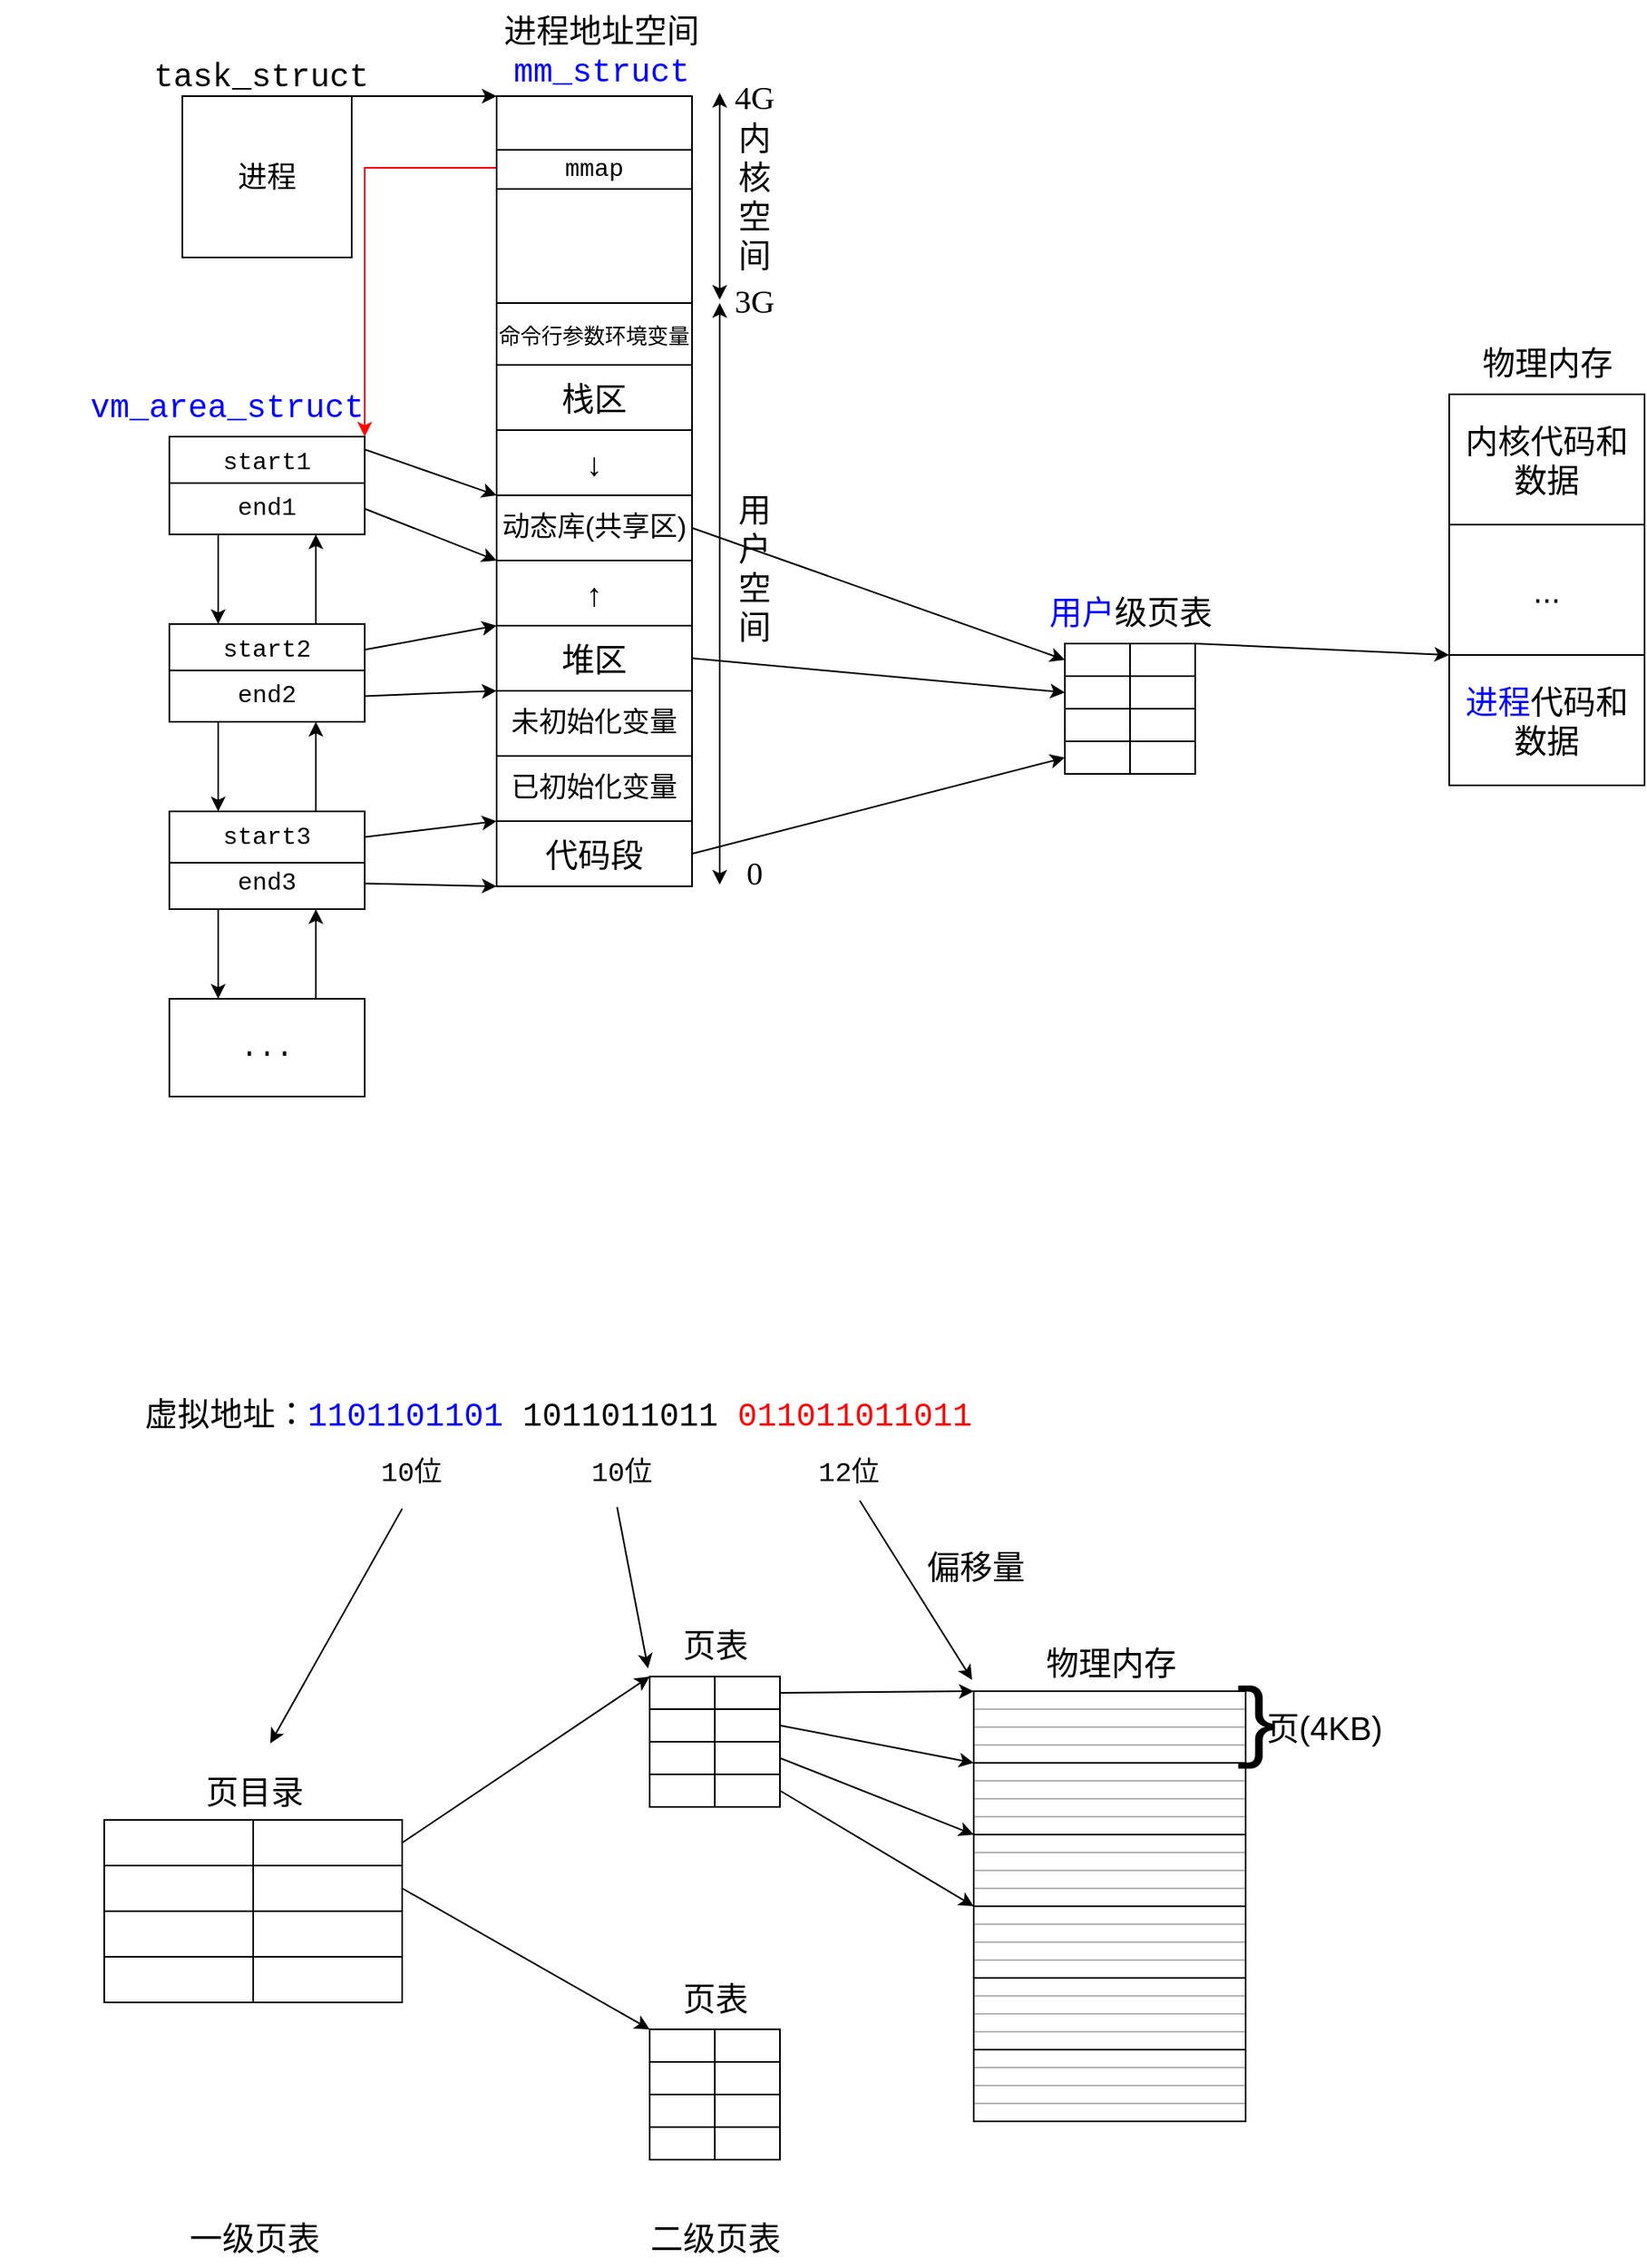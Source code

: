 <mxfile version="21.1.2" type="device">
  <diagram name="第 1 页" id="lLVXQVfyiyBHXDDwRLaL">
    <mxGraphModel dx="2056" dy="850" grid="0" gridSize="10" guides="1" tooltips="1" connect="1" arrows="1" fold="1" page="1" pageScale="1" pageWidth="1654" pageHeight="2336" math="0" shadow="0">
      <root>
        <mxCell id="0" />
        <mxCell id="1" parent="0" />
        <mxCell id="gw6mBz9omCqmBfA4A2pD-55" value="&lt;font style=&quot;font-size: 18px;&quot;&gt;进程&lt;/font&gt;" style="rounded=0;whiteSpace=wrap;html=1;" vertex="1" parent="1">
          <mxGeometry x="680" y="557" width="104" height="99" as="geometry" />
        </mxCell>
        <mxCell id="gw6mBz9omCqmBfA4A2pD-1" style="rounded=0;orthogonalLoop=1;jettySize=auto;html=1;exitX=1;exitY=0;exitDx=0;exitDy=0;entryX=0;entryY=0;entryDx=0;entryDy=0;" edge="1" parent="1" source="gw6mBz9omCqmBfA4A2pD-55" target="gw6mBz9omCqmBfA4A2pD-3">
          <mxGeometry relative="1" as="geometry">
            <mxPoint x="767" y="557.5" as="sourcePoint" />
            <mxPoint x="811" y="580" as="targetPoint" />
          </mxGeometry>
        </mxCell>
        <mxCell id="gw6mBz9omCqmBfA4A2pD-3" value="" style="rounded=0;whiteSpace=wrap;html=1;" vertex="1" parent="1">
          <mxGeometry x="873" y="557" width="120" height="130" as="geometry" />
        </mxCell>
        <mxCell id="gw6mBz9omCqmBfA4A2pD-4" value="&lt;font style=&quot;font-size: 20px;&quot;&gt;进程地址空间&lt;br&gt;&lt;font color=&quot;#0000ff&quot; face=&quot;Courier New&quot;&gt;mm_struct&lt;/font&gt;&lt;br&gt;&lt;/font&gt;" style="text;html=1;align=center;verticalAlign=middle;resizable=0;points=[];autosize=1;strokeColor=none;fillColor=none;" vertex="1" parent="1">
          <mxGeometry x="868" y="498" width="138" height="62" as="geometry" />
        </mxCell>
        <mxCell id="gw6mBz9omCqmBfA4A2pD-5" value="&lt;font face=&quot;Courier New&quot; style=&quot;font-size: 20px;&quot;&gt;task_struct&lt;/font&gt;" style="text;html=1;align=center;verticalAlign=middle;resizable=0;points=[];autosize=1;strokeColor=none;fillColor=none;" vertex="1" parent="1">
          <mxGeometry x="653" y="527" width="150" height="36" as="geometry" />
        </mxCell>
        <mxCell id="gw6mBz9omCqmBfA4A2pD-6" value="&lt;font style=&quot;font-size: 13px;&quot;&gt;命令行参数环境变量&lt;/font&gt;" style="rounded=0;whiteSpace=wrap;html=1;fontSize=13;" vertex="1" parent="1">
          <mxGeometry x="873" y="684" width="120" height="40" as="geometry" />
        </mxCell>
        <mxCell id="gw6mBz9omCqmBfA4A2pD-7" value="已初始化变量" style="rounded=0;whiteSpace=wrap;html=1;fontSize=17;" vertex="1" parent="1">
          <mxGeometry x="873" y="962" width="120" height="40" as="geometry" />
        </mxCell>
        <mxCell id="gw6mBz9omCqmBfA4A2pD-8" value="&lt;font style=&quot;font-size: 20px;&quot;&gt;栈区&lt;/font&gt;" style="rounded=0;whiteSpace=wrap;html=1;" vertex="1" parent="1">
          <mxGeometry x="873" y="722" width="120" height="40" as="geometry" />
        </mxCell>
        <mxCell id="gw6mBz9omCqmBfA4A2pD-81" style="rounded=0;orthogonalLoop=1;jettySize=auto;html=1;exitX=1;exitY=0.5;exitDx=0;exitDy=0;entryX=0;entryY=0.5;entryDx=0;entryDy=0;" edge="1" parent="1" source="gw6mBz9omCqmBfA4A2pD-10" target="gw6mBz9omCqmBfA4A2pD-40">
          <mxGeometry relative="1" as="geometry" />
        </mxCell>
        <mxCell id="gw6mBz9omCqmBfA4A2pD-9" value="&lt;font style=&quot;font-size: 17px;&quot;&gt;未初始化变量&lt;/font&gt;" style="rounded=0;whiteSpace=wrap;html=1;fontSize=17;" vertex="1" parent="1">
          <mxGeometry x="873" y="922" width="120" height="40" as="geometry" />
        </mxCell>
        <mxCell id="gw6mBz9omCqmBfA4A2pD-10" value="&lt;font style=&quot;font-size: 20px;&quot;&gt;堆区&lt;/font&gt;" style="rounded=0;whiteSpace=wrap;html=1;" vertex="1" parent="1">
          <mxGeometry x="873" y="882" width="120" height="40" as="geometry" />
        </mxCell>
        <mxCell id="gw6mBz9omCqmBfA4A2pD-11" value="&lt;font style=&quot;font-size: 20px;&quot;&gt;↑&lt;/font&gt;" style="rounded=0;whiteSpace=wrap;html=1;" vertex="1" parent="1">
          <mxGeometry x="873" y="842" width="120" height="40" as="geometry" />
        </mxCell>
        <mxCell id="gw6mBz9omCqmBfA4A2pD-80" style="rounded=0;orthogonalLoop=1;jettySize=auto;html=1;exitX=1;exitY=0.5;exitDx=0;exitDy=0;entryX=0;entryY=0.5;entryDx=0;entryDy=0;" edge="1" parent="1" source="gw6mBz9omCqmBfA4A2pD-12" target="gw6mBz9omCqmBfA4A2pD-37">
          <mxGeometry relative="1" as="geometry" />
        </mxCell>
        <mxCell id="gw6mBz9omCqmBfA4A2pD-12" value="&lt;font style=&quot;font-size: 17px;&quot;&gt;动态库(共享区)&lt;/font&gt;" style="rounded=0;whiteSpace=wrap;html=1;" vertex="1" parent="1">
          <mxGeometry x="873" y="802" width="120" height="40" as="geometry" />
        </mxCell>
        <mxCell id="gw6mBz9omCqmBfA4A2pD-13" value="&lt;font style=&quot;font-size: 20px;&quot;&gt;↓&lt;/font&gt;" style="rounded=0;whiteSpace=wrap;html=1;" vertex="1" parent="1">
          <mxGeometry x="873" y="762" width="120" height="40" as="geometry" />
        </mxCell>
        <mxCell id="gw6mBz9omCqmBfA4A2pD-82" style="rounded=0;orthogonalLoop=1;jettySize=auto;html=1;exitX=1;exitY=0.5;exitDx=0;exitDy=0;entryX=0;entryY=0.5;entryDx=0;entryDy=0;" edge="1" parent="1" source="gw6mBz9omCqmBfA4A2pD-14" target="gw6mBz9omCqmBfA4A2pD-44">
          <mxGeometry relative="1" as="geometry" />
        </mxCell>
        <mxCell id="gw6mBz9omCqmBfA4A2pD-14" value="&lt;font style=&quot;font-size: 20px;&quot;&gt;代码段&lt;/font&gt;" style="rounded=0;whiteSpace=wrap;html=1;" vertex="1" parent="1">
          <mxGeometry x="873" y="1002" width="120" height="40" as="geometry" />
        </mxCell>
        <mxCell id="gw6mBz9omCqmBfA4A2pD-15" value="&lt;font face=&quot;Times New Roman&quot; style=&quot;font-size: 20px;&quot;&gt;0&lt;/font&gt;" style="text;html=1;align=center;verticalAlign=middle;resizable=0;points=[];autosize=1;strokeColor=none;fillColor=none;fontSize=20;" vertex="1" parent="1">
          <mxGeometry x="1017" y="1014" width="28" height="37" as="geometry" />
        </mxCell>
        <mxCell id="gw6mBz9omCqmBfA4A2pD-16" value="&lt;font face=&quot;Times New Roman&quot; style=&quot;font-size: 20px;&quot;&gt;3G&lt;/font&gt;" style="text;html=1;align=center;verticalAlign=middle;resizable=0;points=[];autosize=1;strokeColor=none;fillColor=none;fontSize=20;" vertex="1" parent="1">
          <mxGeometry x="1010" y="663" width="42" height="37" as="geometry" />
        </mxCell>
        <mxCell id="gw6mBz9omCqmBfA4A2pD-17" value="&lt;font face=&quot;Times New Roman&quot; style=&quot;font-size: 20px;&quot;&gt;4G&lt;/font&gt;" style="text;html=1;align=center;verticalAlign=middle;resizable=0;points=[];autosize=1;strokeColor=none;fillColor=none;fontSize=20;" vertex="1" parent="1">
          <mxGeometry x="1010" y="538" width="42" height="37" as="geometry" />
        </mxCell>
        <mxCell id="gw6mBz9omCqmBfA4A2pD-18" value="" style="endArrow=classic;startArrow=classic;html=1;rounded=0;" edge="1" parent="1">
          <mxGeometry width="50" height="50" relative="1" as="geometry">
            <mxPoint x="1010" y="1041" as="sourcePoint" />
            <mxPoint x="1010" y="684" as="targetPoint" />
          </mxGeometry>
        </mxCell>
        <mxCell id="gw6mBz9omCqmBfA4A2pD-19" value="&lt;font face=&quot;Times New Roman&quot;&gt;用&lt;br&gt;户&lt;br&gt;空&lt;br&gt;间&lt;/font&gt;" style="text;html=1;align=center;verticalAlign=middle;resizable=0;points=[];autosize=1;strokeColor=none;fillColor=none;fontSize=20;" vertex="1" parent="1">
          <mxGeometry x="1012" y="791" width="38" height="110" as="geometry" />
        </mxCell>
        <mxCell id="gw6mBz9omCqmBfA4A2pD-20" value="" style="endArrow=classic;startArrow=classic;html=1;rounded=0;" edge="1" parent="1">
          <mxGeometry width="50" height="50" relative="1" as="geometry">
            <mxPoint x="1010" y="682" as="sourcePoint" />
            <mxPoint x="1010" y="555" as="targetPoint" />
          </mxGeometry>
        </mxCell>
        <mxCell id="gw6mBz9omCqmBfA4A2pD-21" value="&lt;font face=&quot;Times New Roman&quot;&gt;内&lt;br&gt;核&lt;br&gt;空&lt;br&gt;间&lt;/font&gt;" style="text;html=1;align=center;verticalAlign=middle;resizable=0;points=[];autosize=1;strokeColor=none;fillColor=none;fontSize=20;" vertex="1" parent="1">
          <mxGeometry x="1012" y="563" width="38" height="110" as="geometry" />
        </mxCell>
        <mxCell id="gw6mBz9omCqmBfA4A2pD-22" value="&lt;font color=&quot;#0000ff&quot; face=&quot;Courier New&quot; style=&quot;font-size: 20px;&quot;&gt;vm_area_struct&lt;/font&gt;" style="text;html=1;align=center;verticalAlign=middle;resizable=0;points=[];autosize=1;strokeColor=none;fillColor=none;" vertex="1" parent="1">
          <mxGeometry x="614" y="730" width="186" height="36" as="geometry" />
        </mxCell>
        <mxCell id="gw6mBz9omCqmBfA4A2pD-28" style="edgeStyle=orthogonalEdgeStyle;rounded=0;orthogonalLoop=1;jettySize=auto;html=1;exitX=0.25;exitY=1;exitDx=0;exitDy=0;entryX=0.25;entryY=0;entryDx=0;entryDy=0;" edge="1" parent="1" source="gw6mBz9omCqmBfA4A2pD-24" target="gw6mBz9omCqmBfA4A2pD-25">
          <mxGeometry relative="1" as="geometry" />
        </mxCell>
        <mxCell id="gw6mBz9omCqmBfA4A2pD-24" value="" style="rounded=0;whiteSpace=wrap;html=1;align=left;" vertex="1" parent="1">
          <mxGeometry x="672" y="766" width="120" height="60" as="geometry" />
        </mxCell>
        <mxCell id="gw6mBz9omCqmBfA4A2pD-29" style="edgeStyle=orthogonalEdgeStyle;rounded=0;orthogonalLoop=1;jettySize=auto;html=1;exitX=0.25;exitY=1;exitDx=0;exitDy=0;entryX=0.25;entryY=0;entryDx=0;entryDy=0;" edge="1" parent="1" source="gw6mBz9omCqmBfA4A2pD-25" target="gw6mBz9omCqmBfA4A2pD-26">
          <mxGeometry relative="1" as="geometry" />
        </mxCell>
        <mxCell id="gw6mBz9omCqmBfA4A2pD-30" style="edgeStyle=orthogonalEdgeStyle;rounded=0;orthogonalLoop=1;jettySize=auto;html=1;exitX=0.75;exitY=0;exitDx=0;exitDy=0;entryX=0.75;entryY=1;entryDx=0;entryDy=0;" edge="1" parent="1" source="gw6mBz9omCqmBfA4A2pD-25" target="gw6mBz9omCqmBfA4A2pD-24">
          <mxGeometry relative="1" as="geometry" />
        </mxCell>
        <mxCell id="gw6mBz9omCqmBfA4A2pD-25" value="" style="rounded=0;whiteSpace=wrap;html=1;align=left;" vertex="1" parent="1">
          <mxGeometry x="672" y="881" width="120" height="60" as="geometry" />
        </mxCell>
        <mxCell id="gw6mBz9omCqmBfA4A2pD-31" style="edgeStyle=orthogonalEdgeStyle;rounded=0;orthogonalLoop=1;jettySize=auto;html=1;exitX=0.75;exitY=0;exitDx=0;exitDy=0;entryX=0.75;entryY=1;entryDx=0;entryDy=0;" edge="1" parent="1" source="gw6mBz9omCqmBfA4A2pD-26" target="gw6mBz9omCqmBfA4A2pD-25">
          <mxGeometry relative="1" as="geometry" />
        </mxCell>
        <mxCell id="gw6mBz9omCqmBfA4A2pD-34" style="edgeStyle=orthogonalEdgeStyle;rounded=0;orthogonalLoop=1;jettySize=auto;html=1;exitX=0.25;exitY=1;exitDx=0;exitDy=0;entryX=0.25;entryY=0;entryDx=0;entryDy=0;" edge="1" parent="1" source="gw6mBz9omCqmBfA4A2pD-26" target="gw6mBz9omCqmBfA4A2pD-33">
          <mxGeometry relative="1" as="geometry" />
        </mxCell>
        <mxCell id="gw6mBz9omCqmBfA4A2pD-26" value="" style="rounded=0;whiteSpace=wrap;html=1;align=left;" vertex="1" parent="1">
          <mxGeometry x="672" y="996" width="120" height="60" as="geometry" />
        </mxCell>
        <mxCell id="gw6mBz9omCqmBfA4A2pD-35" style="edgeStyle=orthogonalEdgeStyle;rounded=0;orthogonalLoop=1;jettySize=auto;html=1;exitX=0.75;exitY=0;exitDx=0;exitDy=0;entryX=0.75;entryY=1;entryDx=0;entryDy=0;" edge="1" parent="1" source="gw6mBz9omCqmBfA4A2pD-33" target="gw6mBz9omCqmBfA4A2pD-26">
          <mxGeometry relative="1" as="geometry" />
        </mxCell>
        <mxCell id="gw6mBz9omCqmBfA4A2pD-33" value="&lt;div style=&quot;&quot;&gt;&lt;span style=&quot;font-size: 18px; font-family: &amp;quot;Courier New&amp;quot;; background-color: initial;&quot;&gt;...&lt;/span&gt;&lt;/div&gt;" style="rounded=0;whiteSpace=wrap;html=1;align=center;" vertex="1" parent="1">
          <mxGeometry x="672" y="1111" width="120" height="60" as="geometry" />
        </mxCell>
        <mxCell id="gw6mBz9omCqmBfA4A2pD-37" value="" style="rounded=0;whiteSpace=wrap;html=1;" vertex="1" parent="1">
          <mxGeometry x="1222" y="893" width="40" height="20" as="geometry" />
        </mxCell>
        <mxCell id="gw6mBz9omCqmBfA4A2pD-38" value="&lt;font style=&quot;font-size: 20px;&quot;&gt;&lt;font color=&quot;#0000ff&quot;&gt;用户&lt;/font&gt;级页表&lt;br&gt;&lt;/font&gt;" style="text;html=1;align=center;verticalAlign=middle;resizable=0;points=[];autosize=1;strokeColor=none;fillColor=none;" vertex="1" parent="1">
          <mxGeometry x="1202" y="853" width="120" height="40" as="geometry" />
        </mxCell>
        <mxCell id="gw6mBz9omCqmBfA4A2pD-51" style="rounded=0;orthogonalLoop=1;jettySize=auto;html=1;exitX=1;exitY=0;exitDx=0;exitDy=0;entryX=0;entryY=0;entryDx=0;entryDy=0;" edge="1" parent="1" source="gw6mBz9omCqmBfA4A2pD-39" target="gw6mBz9omCqmBfA4A2pD-48">
          <mxGeometry relative="1" as="geometry" />
        </mxCell>
        <mxCell id="gw6mBz9omCqmBfA4A2pD-39" value="" style="rounded=0;whiteSpace=wrap;html=1;" vertex="1" parent="1">
          <mxGeometry x="1262" y="893" width="40" height="20" as="geometry" />
        </mxCell>
        <mxCell id="gw6mBz9omCqmBfA4A2pD-40" value="" style="rounded=0;whiteSpace=wrap;html=1;" vertex="1" parent="1">
          <mxGeometry x="1222" y="913" width="40" height="20" as="geometry" />
        </mxCell>
        <mxCell id="gw6mBz9omCqmBfA4A2pD-41" value="" style="rounded=0;whiteSpace=wrap;html=1;" vertex="1" parent="1">
          <mxGeometry x="1262" y="913" width="40" height="20" as="geometry" />
        </mxCell>
        <mxCell id="gw6mBz9omCqmBfA4A2pD-42" value="" style="rounded=0;whiteSpace=wrap;html=1;" vertex="1" parent="1">
          <mxGeometry x="1222" y="933" width="40" height="20" as="geometry" />
        </mxCell>
        <mxCell id="gw6mBz9omCqmBfA4A2pD-43" value="" style="rounded=0;whiteSpace=wrap;html=1;" vertex="1" parent="1">
          <mxGeometry x="1262" y="933" width="40" height="20" as="geometry" />
        </mxCell>
        <mxCell id="gw6mBz9omCqmBfA4A2pD-44" value="" style="rounded=0;whiteSpace=wrap;html=1;" vertex="1" parent="1">
          <mxGeometry x="1222" y="953" width="40" height="20" as="geometry" />
        </mxCell>
        <mxCell id="gw6mBz9omCqmBfA4A2pD-45" value="" style="rounded=0;whiteSpace=wrap;html=1;" vertex="1" parent="1">
          <mxGeometry x="1262" y="953" width="40" height="20" as="geometry" />
        </mxCell>
        <mxCell id="gw6mBz9omCqmBfA4A2pD-46" value="&lt;span style=&quot;font-size: 20px;&quot;&gt;内核代码和数据&lt;/span&gt;" style="rounded=0;whiteSpace=wrap;html=1;" vertex="1" parent="1">
          <mxGeometry x="1458" y="740" width="120" height="80" as="geometry" />
        </mxCell>
        <mxCell id="gw6mBz9omCqmBfA4A2pD-47" value="&lt;font style=&quot;font-size: 20px;&quot;&gt;物理内存&lt;br&gt;&lt;/font&gt;" style="text;html=1;align=center;verticalAlign=middle;resizable=0;points=[];autosize=1;strokeColor=none;fillColor=none;" vertex="1" parent="1">
          <mxGeometry x="1468" y="700" width="100" height="40" as="geometry" />
        </mxCell>
        <mxCell id="gw6mBz9omCqmBfA4A2pD-48" value="&lt;font style=&quot;font-size: 20px;&quot;&gt;&lt;font color=&quot;#0000ff&quot;&gt;进程&lt;/font&gt;代码和数据&lt;/font&gt;" style="rounded=0;whiteSpace=wrap;html=1;" vertex="1" parent="1">
          <mxGeometry x="1458" y="900" width="120" height="80" as="geometry" />
        </mxCell>
        <mxCell id="gw6mBz9omCqmBfA4A2pD-49" value="&lt;span style=&quot;font-size: 20px;&quot;&gt;...&lt;/span&gt;" style="rounded=0;whiteSpace=wrap;html=1;" vertex="1" parent="1">
          <mxGeometry x="1458" y="820" width="120" height="80" as="geometry" />
        </mxCell>
        <mxCell id="gw6mBz9omCqmBfA4A2pD-72" style="edgeStyle=orthogonalEdgeStyle;rounded=0;orthogonalLoop=1;jettySize=auto;html=1;entryX=1;entryY=0;entryDx=0;entryDy=0;strokeColor=#FF0000;exitX=0;exitY=0.25;exitDx=0;exitDy=0;" edge="1" parent="1" source="gw6mBz9omCqmBfA4A2pD-59" target="gw6mBz9omCqmBfA4A2pD-62">
          <mxGeometry relative="1" as="geometry">
            <mxPoint x="873" y="570" as="sourcePoint" />
            <Array as="points">
              <mxPoint x="873" y="601" />
              <mxPoint x="792" y="601" />
            </Array>
          </mxGeometry>
        </mxCell>
        <mxCell id="gw6mBz9omCqmBfA4A2pD-59" value="&lt;font face=&quot;Courier New&quot; style=&quot;font-size: 15px;&quot;&gt;mmap&lt;/font&gt;" style="rounded=0;whiteSpace=wrap;html=1;" vertex="1" parent="1">
          <mxGeometry x="873" y="590" width="120" height="24" as="geometry" />
        </mxCell>
        <mxCell id="gw6mBz9omCqmBfA4A2pD-73" style="rounded=0;orthogonalLoop=1;jettySize=auto;html=1;exitX=1;exitY=0.25;exitDx=0;exitDy=0;entryX=0;entryY=1;entryDx=0;entryDy=0;" edge="1" parent="1" source="gw6mBz9omCqmBfA4A2pD-62" target="gw6mBz9omCqmBfA4A2pD-13">
          <mxGeometry relative="1" as="geometry" />
        </mxCell>
        <mxCell id="gw6mBz9omCqmBfA4A2pD-62" value="&lt;font face=&quot;Courier New&quot; style=&quot;font-size: 15px;&quot;&gt;start1&lt;/font&gt;" style="rounded=0;whiteSpace=wrap;html=1;" vertex="1" parent="1">
          <mxGeometry x="672" y="766" width="120" height="31.5" as="geometry" />
        </mxCell>
        <mxCell id="gw6mBz9omCqmBfA4A2pD-63" value="&lt;font face=&quot;Courier New&quot;&gt;&lt;span style=&quot;font-size: 15px;&quot;&gt;end1&lt;/span&gt;&lt;/font&gt;" style="rounded=0;whiteSpace=wrap;html=1;" vertex="1" parent="1">
          <mxGeometry x="672" y="794.5" width="120" height="31.5" as="geometry" />
        </mxCell>
        <mxCell id="gw6mBz9omCqmBfA4A2pD-78" style="rounded=0;orthogonalLoop=1;jettySize=auto;html=1;exitX=1;exitY=0.5;exitDx=0;exitDy=0;entryX=0;entryY=1;entryDx=0;entryDy=0;" edge="1" parent="1" source="gw6mBz9omCqmBfA4A2pD-66" target="gw6mBz9omCqmBfA4A2pD-14">
          <mxGeometry relative="1" as="geometry" />
        </mxCell>
        <mxCell id="gw6mBz9omCqmBfA4A2pD-66" value="&lt;font face=&quot;Courier New&quot;&gt;&lt;span style=&quot;font-size: 15px;&quot;&gt;end3&lt;/span&gt;&lt;/font&gt;" style="rounded=0;whiteSpace=wrap;html=1;" vertex="1" parent="1">
          <mxGeometry x="672" y="1024.5" width="120" height="31.5" as="geometry" />
        </mxCell>
        <mxCell id="gw6mBz9omCqmBfA4A2pD-75" style="rounded=0;orthogonalLoop=1;jettySize=auto;html=1;exitX=1;exitY=0.5;exitDx=0;exitDy=0;entryX=0;entryY=0;entryDx=0;entryDy=0;" edge="1" parent="1" source="gw6mBz9omCqmBfA4A2pD-68" target="gw6mBz9omCqmBfA4A2pD-10">
          <mxGeometry relative="1" as="geometry" />
        </mxCell>
        <mxCell id="gw6mBz9omCqmBfA4A2pD-68" value="&lt;font face=&quot;Courier New&quot; style=&quot;font-size: 15px;&quot;&gt;start2&lt;/font&gt;" style="rounded=0;whiteSpace=wrap;html=1;" vertex="1" parent="1">
          <mxGeometry x="672" y="881" width="120" height="31.5" as="geometry" />
        </mxCell>
        <mxCell id="gw6mBz9omCqmBfA4A2pD-77" style="rounded=0;orthogonalLoop=1;jettySize=auto;html=1;exitX=1;exitY=0.5;exitDx=0;exitDy=0;entryX=0;entryY=0;entryDx=0;entryDy=0;" edge="1" parent="1" source="gw6mBz9omCqmBfA4A2pD-69" target="gw6mBz9omCqmBfA4A2pD-14">
          <mxGeometry relative="1" as="geometry" />
        </mxCell>
        <mxCell id="gw6mBz9omCqmBfA4A2pD-69" value="&lt;font face=&quot;Courier New&quot; style=&quot;font-size: 15px;&quot;&gt;start3&lt;/font&gt;" style="rounded=0;whiteSpace=wrap;html=1;" vertex="1" parent="1">
          <mxGeometry x="672" y="996" width="120" height="31.5" as="geometry" />
        </mxCell>
        <mxCell id="gw6mBz9omCqmBfA4A2pD-76" style="rounded=0;orthogonalLoop=1;jettySize=auto;html=1;exitX=1;exitY=0.5;exitDx=0;exitDy=0;entryX=0;entryY=1;entryDx=0;entryDy=0;" edge="1" parent="1" source="gw6mBz9omCqmBfA4A2pD-70" target="gw6mBz9omCqmBfA4A2pD-10">
          <mxGeometry relative="1" as="geometry" />
        </mxCell>
        <mxCell id="gw6mBz9omCqmBfA4A2pD-70" value="&lt;font face=&quot;Courier New&quot;&gt;&lt;span style=&quot;font-size: 15px;&quot;&gt;end2&lt;/span&gt;&lt;/font&gt;" style="rounded=0;whiteSpace=wrap;html=1;" vertex="1" parent="1">
          <mxGeometry x="672" y="909.5" width="120" height="31.5" as="geometry" />
        </mxCell>
        <mxCell id="gw6mBz9omCqmBfA4A2pD-74" style="rounded=0;orthogonalLoop=1;jettySize=auto;html=1;exitX=1;exitY=0.5;exitDx=0;exitDy=0;entryX=0;entryY=0;entryDx=0;entryDy=0;" edge="1" parent="1" source="gw6mBz9omCqmBfA4A2pD-63" target="gw6mBz9omCqmBfA4A2pD-11">
          <mxGeometry relative="1" as="geometry">
            <mxPoint x="809" y="736" as="sourcePoint" />
            <mxPoint x="873" y="723" as="targetPoint" />
          </mxGeometry>
        </mxCell>
        <mxCell id="gw6mBz9omCqmBfA4A2pD-84" value="" style="rounded=0;whiteSpace=wrap;html=1;" vertex="1" parent="1">
          <mxGeometry x="967" y="1527" width="40" height="20" as="geometry" />
        </mxCell>
        <mxCell id="gw6mBz9omCqmBfA4A2pD-85" value="&lt;font style=&quot;font-size: 20px;&quot;&gt;页表&lt;br&gt;&lt;/font&gt;" style="text;html=1;align=center;verticalAlign=middle;resizable=0;points=[];autosize=1;strokeColor=none;fillColor=none;" vertex="1" parent="1">
          <mxGeometry x="978" y="1489" width="58" height="36" as="geometry" />
        </mxCell>
        <mxCell id="gw6mBz9omCqmBfA4A2pD-172" style="rounded=0;orthogonalLoop=1;jettySize=auto;html=1;exitX=1;exitY=0.5;exitDx=0;exitDy=0;entryX=0;entryY=0;entryDx=0;entryDy=0;" edge="1" parent="1" source="gw6mBz9omCqmBfA4A2pD-86" target="gw6mBz9omCqmBfA4A2pD-173">
          <mxGeometry relative="1" as="geometry" />
        </mxCell>
        <mxCell id="gw6mBz9omCqmBfA4A2pD-86" value="" style="rounded=0;whiteSpace=wrap;html=1;" vertex="1" parent="1">
          <mxGeometry x="1007" y="1527" width="40" height="20" as="geometry" />
        </mxCell>
        <mxCell id="gw6mBz9omCqmBfA4A2pD-87" value="" style="rounded=0;whiteSpace=wrap;html=1;" vertex="1" parent="1">
          <mxGeometry x="967" y="1547" width="40" height="20" as="geometry" />
        </mxCell>
        <mxCell id="gw6mBz9omCqmBfA4A2pD-179" style="rounded=0;orthogonalLoop=1;jettySize=auto;html=1;exitX=1;exitY=0.5;exitDx=0;exitDy=0;entryX=0;entryY=0;entryDx=0;entryDy=0;" edge="1" parent="1" source="gw6mBz9omCqmBfA4A2pD-88" target="gw6mBz9omCqmBfA4A2pD-174">
          <mxGeometry relative="1" as="geometry" />
        </mxCell>
        <mxCell id="gw6mBz9omCqmBfA4A2pD-88" value="" style="rounded=0;whiteSpace=wrap;html=1;" vertex="1" parent="1">
          <mxGeometry x="1007" y="1547" width="40" height="20" as="geometry" />
        </mxCell>
        <mxCell id="gw6mBz9omCqmBfA4A2pD-89" value="" style="rounded=0;whiteSpace=wrap;html=1;" vertex="1" parent="1">
          <mxGeometry x="967" y="1567" width="40" height="20" as="geometry" />
        </mxCell>
        <mxCell id="gw6mBz9omCqmBfA4A2pD-180" style="rounded=0;orthogonalLoop=1;jettySize=auto;html=1;exitX=1;exitY=0.5;exitDx=0;exitDy=0;entryX=0;entryY=0;entryDx=0;entryDy=0;" edge="1" parent="1" source="gw6mBz9omCqmBfA4A2pD-90" target="gw6mBz9omCqmBfA4A2pD-175">
          <mxGeometry relative="1" as="geometry" />
        </mxCell>
        <mxCell id="gw6mBz9omCqmBfA4A2pD-90" value="" style="rounded=0;whiteSpace=wrap;html=1;" vertex="1" parent="1">
          <mxGeometry x="1007" y="1567" width="40" height="20" as="geometry" />
        </mxCell>
        <mxCell id="gw6mBz9omCqmBfA4A2pD-91" value="" style="rounded=0;whiteSpace=wrap;html=1;" vertex="1" parent="1">
          <mxGeometry x="967" y="1587" width="40" height="20" as="geometry" />
        </mxCell>
        <mxCell id="gw6mBz9omCqmBfA4A2pD-181" style="rounded=0;orthogonalLoop=1;jettySize=auto;html=1;exitX=1;exitY=0.5;exitDx=0;exitDy=0;entryX=0;entryY=0;entryDx=0;entryDy=0;" edge="1" parent="1" source="gw6mBz9omCqmBfA4A2pD-92" target="gw6mBz9omCqmBfA4A2pD-176">
          <mxGeometry relative="1" as="geometry" />
        </mxCell>
        <mxCell id="gw6mBz9omCqmBfA4A2pD-92" value="" style="rounded=0;whiteSpace=wrap;html=1;" vertex="1" parent="1">
          <mxGeometry x="1007" y="1587" width="40" height="20" as="geometry" />
        </mxCell>
        <mxCell id="gw6mBz9omCqmBfA4A2pD-93" value="&lt;font style=&quot;font-size: 20px;&quot; face=&quot;Courier New&quot;&gt;虚拟地址：&lt;font color=&quot;#0000ff&quot;&gt;1101101101&lt;/font&gt; 1011011011 &lt;font color=&quot;#ff0000&quot;&gt;011011011011&lt;/font&gt;&lt;/font&gt;" style="text;html=1;strokeColor=none;fillColor=none;align=center;verticalAlign=middle;whiteSpace=wrap;rounded=0;" vertex="1" parent="1">
          <mxGeometry x="568" y="1352" width="686" height="30" as="geometry" />
        </mxCell>
        <mxCell id="gw6mBz9omCqmBfA4A2pD-94" value="&lt;font style=&quot;font-size: 17px;&quot; face=&quot;Courier New&quot;&gt;10位&amp;nbsp; &amp;nbsp; &amp;nbsp; &amp;nbsp; &amp;nbsp;10位&amp;nbsp; &amp;nbsp; &amp;nbsp; &amp;nbsp; &amp;nbsp; 12位&lt;/font&gt;" style="text;html=1;strokeColor=none;fillColor=none;align=left;verticalAlign=middle;whiteSpace=wrap;rounded=0;" vertex="1" parent="1">
          <mxGeometry x="800" y="1388" width="337" height="30" as="geometry" />
        </mxCell>
        <mxCell id="gw6mBz9omCqmBfA4A2pD-119" value="" style="group" vertex="1" connectable="0" parent="1">
          <mxGeometry x="632" y="1615" width="183" height="112" as="geometry" />
        </mxCell>
        <mxCell id="gw6mBz9omCqmBfA4A2pD-108" value="" style="rounded=0;whiteSpace=wrap;html=1;container=0;" vertex="1" parent="gw6mBz9omCqmBfA4A2pD-119">
          <mxGeometry width="91.5" height="28" as="geometry" />
        </mxCell>
        <mxCell id="gw6mBz9omCqmBfA4A2pD-110" value="" style="rounded=0;whiteSpace=wrap;html=1;container=0;" vertex="1" parent="gw6mBz9omCqmBfA4A2pD-119">
          <mxGeometry x="91.5" width="91.5" height="28" as="geometry" />
        </mxCell>
        <mxCell id="gw6mBz9omCqmBfA4A2pD-111" value="" style="rounded=0;whiteSpace=wrap;html=1;container=0;" vertex="1" parent="gw6mBz9omCqmBfA4A2pD-119">
          <mxGeometry y="28" width="91.5" height="28" as="geometry" />
        </mxCell>
        <mxCell id="gw6mBz9omCqmBfA4A2pD-112" value="" style="rounded=0;whiteSpace=wrap;html=1;container=0;" vertex="1" parent="gw6mBz9omCqmBfA4A2pD-119">
          <mxGeometry x="91.5" y="28" width="91.5" height="28" as="geometry" />
        </mxCell>
        <mxCell id="gw6mBz9omCqmBfA4A2pD-113" value="" style="rounded=0;whiteSpace=wrap;html=1;container=0;" vertex="1" parent="gw6mBz9omCqmBfA4A2pD-119">
          <mxGeometry y="56" width="91.5" height="28" as="geometry" />
        </mxCell>
        <mxCell id="gw6mBz9omCqmBfA4A2pD-114" value="" style="rounded=0;whiteSpace=wrap;html=1;container=0;" vertex="1" parent="gw6mBz9omCqmBfA4A2pD-119">
          <mxGeometry x="91.5" y="56" width="91.5" height="28" as="geometry" />
        </mxCell>
        <mxCell id="gw6mBz9omCqmBfA4A2pD-115" value="" style="rounded=0;whiteSpace=wrap;html=1;container=0;" vertex="1" parent="gw6mBz9omCqmBfA4A2pD-119">
          <mxGeometry y="84" width="91.5" height="28" as="geometry" />
        </mxCell>
        <mxCell id="gw6mBz9omCqmBfA4A2pD-116" value="" style="rounded=0;whiteSpace=wrap;html=1;container=0;" vertex="1" parent="gw6mBz9omCqmBfA4A2pD-119">
          <mxGeometry x="91.5" y="84" width="91.5" height="28" as="geometry" />
        </mxCell>
        <mxCell id="gw6mBz9omCqmBfA4A2pD-134" value="" style="rounded=0;whiteSpace=wrap;html=1;container=0;strokeColor=#B3B3B3;fillColor=none;" vertex="1" parent="1">
          <mxGeometry x="1166" y="1536" width="167" height="11" as="geometry" />
        </mxCell>
        <mxCell id="gw6mBz9omCqmBfA4A2pD-136" value="" style="rounded=0;whiteSpace=wrap;html=1;container=0;strokeColor=#B3B3B3;fillColor=none;" vertex="1" parent="1">
          <mxGeometry x="1166" y="1547" width="167" height="11" as="geometry" />
        </mxCell>
        <mxCell id="gw6mBz9omCqmBfA4A2pD-137" value="" style="rounded=0;whiteSpace=wrap;html=1;container=0;strokeColor=#B3B3B3;fillColor=none;" vertex="1" parent="1">
          <mxGeometry x="1166" y="1558" width="167" height="11" as="geometry" />
        </mxCell>
        <mxCell id="gw6mBz9omCqmBfA4A2pD-138" value="" style="rounded=0;whiteSpace=wrap;html=1;container=0;strokeColor=#B3B3B3;fillColor=none;" vertex="1" parent="1">
          <mxGeometry x="1166" y="1569" width="167" height="11" as="geometry" />
        </mxCell>
        <mxCell id="gw6mBz9omCqmBfA4A2pD-139" value="" style="rounded=0;whiteSpace=wrap;html=1;container=0;strokeColor=#B3B3B3;fillColor=none;" vertex="1" parent="1">
          <mxGeometry x="1166" y="1580" width="167" height="11" as="geometry" />
        </mxCell>
        <mxCell id="gw6mBz9omCqmBfA4A2pD-140" value="" style="rounded=0;whiteSpace=wrap;html=1;container=0;strokeColor=#B3B3B3;fillColor=none;" vertex="1" parent="1">
          <mxGeometry x="1166" y="1591" width="167" height="11" as="geometry" />
        </mxCell>
        <mxCell id="gw6mBz9omCqmBfA4A2pD-141" value="" style="rounded=0;whiteSpace=wrap;html=1;container=0;strokeColor=#B3B3B3;fillColor=none;" vertex="1" parent="1">
          <mxGeometry x="1166" y="1602" width="167" height="11" as="geometry" />
        </mxCell>
        <mxCell id="gw6mBz9omCqmBfA4A2pD-142" value="" style="rounded=0;whiteSpace=wrap;html=1;container=0;strokeColor=#B3B3B3;fillColor=none;" vertex="1" parent="1">
          <mxGeometry x="1166" y="1613" width="167" height="11" as="geometry" />
        </mxCell>
        <mxCell id="gw6mBz9omCqmBfA4A2pD-143" value="" style="rounded=0;whiteSpace=wrap;html=1;container=0;strokeColor=#B3B3B3;fillColor=none;" vertex="1" parent="1">
          <mxGeometry x="1166" y="1624" width="167" height="11" as="geometry" />
        </mxCell>
        <mxCell id="gw6mBz9omCqmBfA4A2pD-144" value="" style="rounded=0;whiteSpace=wrap;html=1;container=0;strokeColor=#B3B3B3;fillColor=none;" vertex="1" parent="1">
          <mxGeometry x="1166" y="1635" width="167" height="11" as="geometry" />
        </mxCell>
        <mxCell id="gw6mBz9omCqmBfA4A2pD-145" value="" style="rounded=0;whiteSpace=wrap;html=1;container=0;strokeColor=#B3B3B3;fillColor=none;" vertex="1" parent="1">
          <mxGeometry x="1166" y="1646" width="167" height="11" as="geometry" />
        </mxCell>
        <mxCell id="gw6mBz9omCqmBfA4A2pD-146" value="" style="rounded=0;whiteSpace=wrap;html=1;container=0;strokeColor=#B3B3B3;fillColor=none;" vertex="1" parent="1">
          <mxGeometry x="1166" y="1657" width="167" height="11" as="geometry" />
        </mxCell>
        <mxCell id="gw6mBz9omCqmBfA4A2pD-147" value="" style="rounded=0;whiteSpace=wrap;html=1;container=0;strokeColor=#B3B3B3;fillColor=none;" vertex="1" parent="1">
          <mxGeometry x="1166" y="1668" width="167" height="11" as="geometry" />
        </mxCell>
        <mxCell id="gw6mBz9omCqmBfA4A2pD-148" value="" style="rounded=0;whiteSpace=wrap;html=1;container=0;strokeColor=#B3B3B3;fillColor=none;" vertex="1" parent="1">
          <mxGeometry x="1166" y="1679" width="167" height="11" as="geometry" />
        </mxCell>
        <mxCell id="gw6mBz9omCqmBfA4A2pD-149" value="" style="rounded=0;whiteSpace=wrap;html=1;container=0;strokeColor=#B3B3B3;fillColor=none;" vertex="1" parent="1">
          <mxGeometry x="1166" y="1690" width="167" height="11" as="geometry" />
        </mxCell>
        <mxCell id="gw6mBz9omCqmBfA4A2pD-150" value="" style="rounded=0;whiteSpace=wrap;html=1;container=0;strokeColor=#B3B3B3;fillColor=none;" vertex="1" parent="1">
          <mxGeometry x="1166" y="1701" width="167" height="11" as="geometry" />
        </mxCell>
        <mxCell id="gw6mBz9omCqmBfA4A2pD-151" value="" style="rounded=0;whiteSpace=wrap;html=1;container=0;strokeColor=#B3B3B3;fillColor=none;" vertex="1" parent="1">
          <mxGeometry x="1166" y="1712" width="167" height="11" as="geometry" />
        </mxCell>
        <mxCell id="gw6mBz9omCqmBfA4A2pD-152" value="" style="rounded=0;whiteSpace=wrap;html=1;container=0;strokeColor=#B3B3B3;fillColor=none;" vertex="1" parent="1">
          <mxGeometry x="1166" y="1723" width="167" height="11" as="geometry" />
        </mxCell>
        <mxCell id="gw6mBz9omCqmBfA4A2pD-153" value="" style="rounded=0;whiteSpace=wrap;html=1;container=0;strokeColor=#B3B3B3;fillColor=none;" vertex="1" parent="1">
          <mxGeometry x="1166" y="1734" width="167" height="11" as="geometry" />
        </mxCell>
        <mxCell id="gw6mBz9omCqmBfA4A2pD-154" value="" style="rounded=0;whiteSpace=wrap;html=1;container=0;strokeColor=#B3B3B3;fillColor=none;" vertex="1" parent="1">
          <mxGeometry x="1166" y="1745" width="167" height="11" as="geometry" />
        </mxCell>
        <mxCell id="gw6mBz9omCqmBfA4A2pD-155" value="" style="rounded=0;whiteSpace=wrap;html=1;container=0;strokeColor=#B3B3B3;fillColor=none;" vertex="1" parent="1">
          <mxGeometry x="1166" y="1756" width="167" height="11" as="geometry" />
        </mxCell>
        <mxCell id="gw6mBz9omCqmBfA4A2pD-156" value="" style="rounded=0;whiteSpace=wrap;html=1;container=0;strokeColor=#B3B3B3;fillColor=none;" vertex="1" parent="1">
          <mxGeometry x="1166" y="1767" width="167" height="11" as="geometry" />
        </mxCell>
        <mxCell id="gw6mBz9omCqmBfA4A2pD-157" value="" style="rounded=0;whiteSpace=wrap;html=1;container=0;strokeColor=#B3B3B3;fillColor=none;" vertex="1" parent="1">
          <mxGeometry x="1166" y="1778" width="167" height="11" as="geometry" />
        </mxCell>
        <mxCell id="gw6mBz9omCqmBfA4A2pD-158" value="" style="rounded=0;whiteSpace=wrap;html=1;container=0;strokeColor=#B3B3B3;fillColor=none;" vertex="1" parent="1">
          <mxGeometry x="1166" y="1789" width="167" height="11" as="geometry" />
        </mxCell>
        <mxCell id="gw6mBz9omCqmBfA4A2pD-159" value="&lt;font style=&quot;font-size: 20px;&quot;&gt;物理内存&lt;br&gt;&lt;/font&gt;" style="text;html=1;align=center;verticalAlign=middle;resizable=0;points=[];autosize=1;strokeColor=none;fillColor=none;" vertex="1" parent="1">
          <mxGeometry x="1200.5" y="1500" width="98" height="36" as="geometry" />
        </mxCell>
        <mxCell id="gw6mBz9omCqmBfA4A2pD-160" value="&lt;font style=&quot;font-size: 20px;&quot;&gt;页目录&lt;br&gt;&lt;/font&gt;" style="text;html=1;align=center;verticalAlign=middle;resizable=0;points=[];autosize=1;strokeColor=none;fillColor=none;" vertex="1" parent="1">
          <mxGeometry x="684.5" y="1579" width="78" height="36" as="geometry" />
        </mxCell>
        <mxCell id="gw6mBz9omCqmBfA4A2pD-161" value="" style="rounded=0;whiteSpace=wrap;html=1;" vertex="1" parent="1">
          <mxGeometry x="967" y="1743.5" width="40" height="20" as="geometry" />
        </mxCell>
        <mxCell id="gw6mBz9omCqmBfA4A2pD-162" value="&lt;font style=&quot;font-size: 20px;&quot;&gt;页表&lt;br&gt;&lt;/font&gt;" style="text;html=1;align=center;verticalAlign=middle;resizable=0;points=[];autosize=1;strokeColor=none;fillColor=none;" vertex="1" parent="1">
          <mxGeometry x="978" y="1705.5" width="58" height="36" as="geometry" />
        </mxCell>
        <mxCell id="gw6mBz9omCqmBfA4A2pD-163" value="" style="rounded=0;whiteSpace=wrap;html=1;" vertex="1" parent="1">
          <mxGeometry x="1007" y="1743.5" width="40" height="20" as="geometry" />
        </mxCell>
        <mxCell id="gw6mBz9omCqmBfA4A2pD-164" value="" style="rounded=0;whiteSpace=wrap;html=1;" vertex="1" parent="1">
          <mxGeometry x="967" y="1763.5" width="40" height="20" as="geometry" />
        </mxCell>
        <mxCell id="gw6mBz9omCqmBfA4A2pD-165" value="" style="rounded=0;whiteSpace=wrap;html=1;" vertex="1" parent="1">
          <mxGeometry x="1007" y="1763.5" width="40" height="20" as="geometry" />
        </mxCell>
        <mxCell id="gw6mBz9omCqmBfA4A2pD-166" value="" style="rounded=0;whiteSpace=wrap;html=1;" vertex="1" parent="1">
          <mxGeometry x="967" y="1783.5" width="40" height="20" as="geometry" />
        </mxCell>
        <mxCell id="gw6mBz9omCqmBfA4A2pD-167" value="" style="rounded=0;whiteSpace=wrap;html=1;" vertex="1" parent="1">
          <mxGeometry x="1007" y="1783.5" width="40" height="20" as="geometry" />
        </mxCell>
        <mxCell id="gw6mBz9omCqmBfA4A2pD-168" value="" style="rounded=0;whiteSpace=wrap;html=1;" vertex="1" parent="1">
          <mxGeometry x="967" y="1803.5" width="40" height="20" as="geometry" />
        </mxCell>
        <mxCell id="gw6mBz9omCqmBfA4A2pD-169" value="" style="rounded=0;whiteSpace=wrap;html=1;" vertex="1" parent="1">
          <mxGeometry x="1007" y="1803.5" width="40" height="20" as="geometry" />
        </mxCell>
        <mxCell id="gw6mBz9omCqmBfA4A2pD-170" style="rounded=0;orthogonalLoop=1;jettySize=auto;html=1;exitX=1;exitY=0.5;exitDx=0;exitDy=0;entryX=0;entryY=0;entryDx=0;entryDy=0;" edge="1" parent="1" source="gw6mBz9omCqmBfA4A2pD-110" target="gw6mBz9omCqmBfA4A2pD-84">
          <mxGeometry relative="1" as="geometry" />
        </mxCell>
        <mxCell id="gw6mBz9omCqmBfA4A2pD-171" style="rounded=0;orthogonalLoop=1;jettySize=auto;html=1;exitX=1;exitY=0.5;exitDx=0;exitDy=0;entryX=0;entryY=0;entryDx=0;entryDy=0;" edge="1" parent="1" source="gw6mBz9omCqmBfA4A2pD-112" target="gw6mBz9omCqmBfA4A2pD-161">
          <mxGeometry relative="1" as="geometry" />
        </mxCell>
        <mxCell id="gw6mBz9omCqmBfA4A2pD-173" value="" style="rounded=0;whiteSpace=wrap;html=1;container=0;fillColor=none;" vertex="1" parent="1">
          <mxGeometry x="1166" y="1536" width="167" height="44" as="geometry" />
        </mxCell>
        <mxCell id="gw6mBz9omCqmBfA4A2pD-174" value="" style="rounded=0;whiteSpace=wrap;html=1;container=0;fillColor=none;" vertex="1" parent="1">
          <mxGeometry x="1166" y="1580" width="167" height="44" as="geometry" />
        </mxCell>
        <mxCell id="gw6mBz9omCqmBfA4A2pD-175" value="" style="rounded=0;whiteSpace=wrap;html=1;container=0;fillColor=none;" vertex="1" parent="1">
          <mxGeometry x="1166" y="1624" width="167" height="44" as="geometry" />
        </mxCell>
        <mxCell id="gw6mBz9omCqmBfA4A2pD-176" value="" style="rounded=0;whiteSpace=wrap;html=1;container=0;fillColor=none;" vertex="1" parent="1">
          <mxGeometry x="1166" y="1668" width="167" height="44" as="geometry" />
        </mxCell>
        <mxCell id="gw6mBz9omCqmBfA4A2pD-177" value="" style="rounded=0;whiteSpace=wrap;html=1;container=0;fillColor=none;" vertex="1" parent="1">
          <mxGeometry x="1166" y="1712" width="167" height="44" as="geometry" />
        </mxCell>
        <mxCell id="gw6mBz9omCqmBfA4A2pD-178" value="" style="rounded=0;whiteSpace=wrap;html=1;container=0;fillColor=none;" vertex="1" parent="1">
          <mxGeometry x="1166" y="1756" width="167" height="44" as="geometry" />
        </mxCell>
        <mxCell id="gw6mBz9omCqmBfA4A2pD-182" value="&lt;font style=&quot;font-size: 20px;&quot;&gt;页(4KB)&lt;br&gt;&lt;/font&gt;" style="text;html=1;align=center;verticalAlign=middle;resizable=0;points=[];autosize=1;strokeColor=none;fillColor=none;" vertex="1" parent="1">
          <mxGeometry x="1336" y="1540" width="89" height="36" as="geometry" />
        </mxCell>
        <mxCell id="gw6mBz9omCqmBfA4A2pD-184" value="&lt;font style=&quot;&quot;&gt;&lt;font face=&quot;Courier New&quot; style=&quot;font-size: 55px;&quot;&gt;}&lt;/font&gt;&lt;br&gt;&lt;/font&gt;" style="text;html=1;align=center;verticalAlign=middle;resizable=0;points=[];autosize=1;strokeColor=none;fillColor=none;" vertex="1" parent="1">
          <mxGeometry x="1314" y="1518" width="51" height="78" as="geometry" />
        </mxCell>
        <mxCell id="gw6mBz9omCqmBfA4A2pD-186" value="" style="endArrow=classic;html=1;rounded=0;" edge="1" parent="1">
          <mxGeometry width="50" height="50" relative="1" as="geometry">
            <mxPoint x="815" y="1424" as="sourcePoint" />
            <mxPoint x="734" y="1568" as="targetPoint" />
          </mxGeometry>
        </mxCell>
        <mxCell id="gw6mBz9omCqmBfA4A2pD-187" value="" style="endArrow=classic;html=1;rounded=0;" edge="1" parent="1">
          <mxGeometry width="50" height="50" relative="1" as="geometry">
            <mxPoint x="947" y="1423" as="sourcePoint" />
            <mxPoint x="966" y="1522" as="targetPoint" />
          </mxGeometry>
        </mxCell>
        <mxCell id="gw6mBz9omCqmBfA4A2pD-188" value="" style="endArrow=classic;html=1;rounded=0;" edge="1" parent="1">
          <mxGeometry width="50" height="50" relative="1" as="geometry">
            <mxPoint x="1096" y="1419" as="sourcePoint" />
            <mxPoint x="1165" y="1529" as="targetPoint" />
          </mxGeometry>
        </mxCell>
        <mxCell id="gw6mBz9omCqmBfA4A2pD-190" value="&lt;font style=&quot;font-size: 20px;&quot;&gt;一级页表&lt;br&gt;&lt;/font&gt;" style="text;html=1;align=center;verticalAlign=middle;resizable=0;points=[];autosize=1;strokeColor=none;fillColor=none;" vertex="1" parent="1">
          <mxGeometry x="674.5" y="1853" width="98" height="36" as="geometry" />
        </mxCell>
        <mxCell id="gw6mBz9omCqmBfA4A2pD-191" value="&lt;font style=&quot;font-size: 20px;&quot;&gt;二级页表&lt;br&gt;&lt;/font&gt;" style="text;html=1;align=center;verticalAlign=middle;resizable=0;points=[];autosize=1;strokeColor=none;fillColor=none;" vertex="1" parent="1">
          <mxGeometry x="958" y="1853" width="98" height="36" as="geometry" />
        </mxCell>
        <mxCell id="gw6mBz9omCqmBfA4A2pD-192" value="&lt;font style=&quot;font-size: 20px;&quot;&gt;偏移量&lt;br&gt;&lt;/font&gt;" style="text;html=1;align=center;verticalAlign=middle;resizable=0;points=[];autosize=1;strokeColor=none;fillColor=none;" vertex="1" parent="1">
          <mxGeometry x="1128" y="1441" width="78" height="36" as="geometry" />
        </mxCell>
      </root>
    </mxGraphModel>
  </diagram>
</mxfile>
